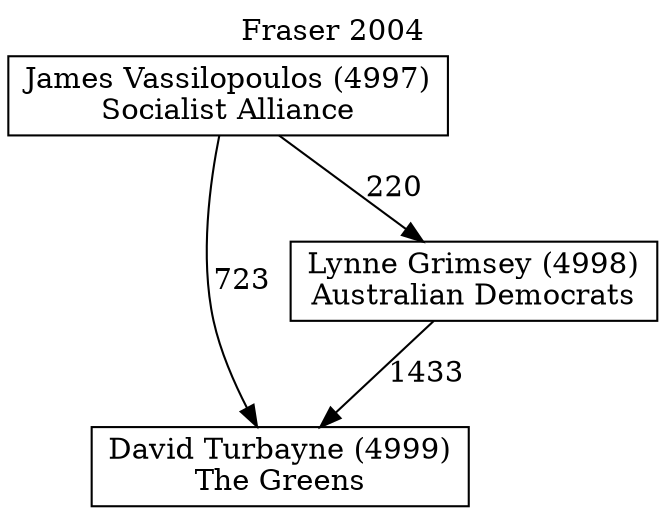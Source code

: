 // House preference flow
digraph "David Turbayne (4999)_Fraser_2004" {
	graph [label="Fraser 2004" labelloc=t mclimit=10]
	node [shape=box]
	"David Turbayne (4999)" [label="David Turbayne (4999)
The Greens"]
	"Lynne Grimsey (4998)" [label="Lynne Grimsey (4998)
Australian Democrats"]
	"James Vassilopoulos (4997)" [label="James Vassilopoulos (4997)
Socialist Alliance"]
	"David Turbayne (4999)" [label="David Turbayne (4999)
The Greens"]
	"James Vassilopoulos (4997)" [label="James Vassilopoulos (4997)
Socialist Alliance"]
	"James Vassilopoulos (4997)" [label="James Vassilopoulos (4997)
Socialist Alliance"]
	"Lynne Grimsey (4998)" [label="Lynne Grimsey (4998)
Australian Democrats"]
	"James Vassilopoulos (4997)" [label="James Vassilopoulos (4997)
Socialist Alliance"]
	"James Vassilopoulos (4997)" [label="James Vassilopoulos (4997)
Socialist Alliance"]
	"Lynne Grimsey (4998)" -> "David Turbayne (4999)" [label=1433]
	"James Vassilopoulos (4997)" -> "Lynne Grimsey (4998)" [label=220]
	"James Vassilopoulos (4997)" -> "David Turbayne (4999)" [label=723]
}
